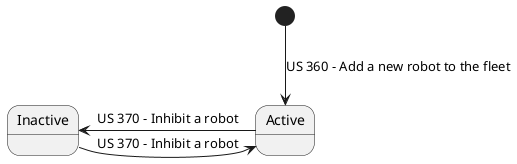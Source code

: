 @startuml

[*] --> Active  : US 360 - Add a new robot to the fleet

Active -left-> Inactive : US 370 - Inhibit a robot
Inactive -right-> Active : US 370 - Inhibit a robot

@enduml